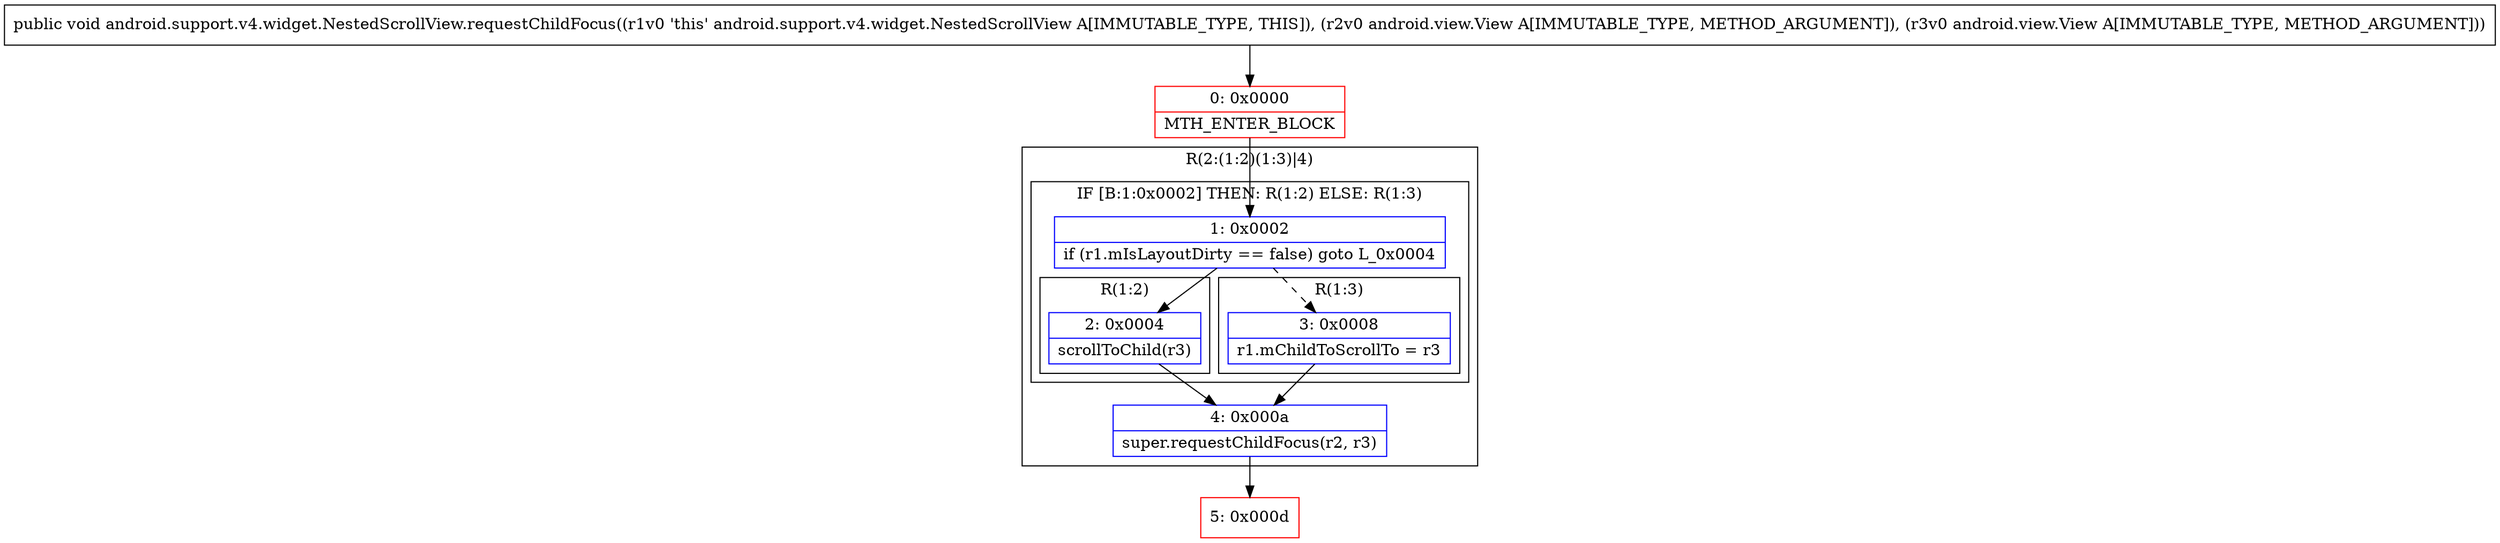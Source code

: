 digraph "CFG forandroid.support.v4.widget.NestedScrollView.requestChildFocus(Landroid\/view\/View;Landroid\/view\/View;)V" {
subgraph cluster_Region_66481324 {
label = "R(2:(1:2)(1:3)|4)";
node [shape=record,color=blue];
subgraph cluster_IfRegion_1119199696 {
label = "IF [B:1:0x0002] THEN: R(1:2) ELSE: R(1:3)";
node [shape=record,color=blue];
Node_1 [shape=record,label="{1\:\ 0x0002|if (r1.mIsLayoutDirty == false) goto L_0x0004\l}"];
subgraph cluster_Region_954981246 {
label = "R(1:2)";
node [shape=record,color=blue];
Node_2 [shape=record,label="{2\:\ 0x0004|scrollToChild(r3)\l}"];
}
subgraph cluster_Region_2027786111 {
label = "R(1:3)";
node [shape=record,color=blue];
Node_3 [shape=record,label="{3\:\ 0x0008|r1.mChildToScrollTo = r3\l}"];
}
}
Node_4 [shape=record,label="{4\:\ 0x000a|super.requestChildFocus(r2, r3)\l}"];
}
Node_0 [shape=record,color=red,label="{0\:\ 0x0000|MTH_ENTER_BLOCK\l}"];
Node_5 [shape=record,color=red,label="{5\:\ 0x000d}"];
MethodNode[shape=record,label="{public void android.support.v4.widget.NestedScrollView.requestChildFocus((r1v0 'this' android.support.v4.widget.NestedScrollView A[IMMUTABLE_TYPE, THIS]), (r2v0 android.view.View A[IMMUTABLE_TYPE, METHOD_ARGUMENT]), (r3v0 android.view.View A[IMMUTABLE_TYPE, METHOD_ARGUMENT])) }"];
MethodNode -> Node_0;
Node_1 -> Node_2;
Node_1 -> Node_3[style=dashed];
Node_2 -> Node_4;
Node_3 -> Node_4;
Node_4 -> Node_5;
Node_0 -> Node_1;
}

